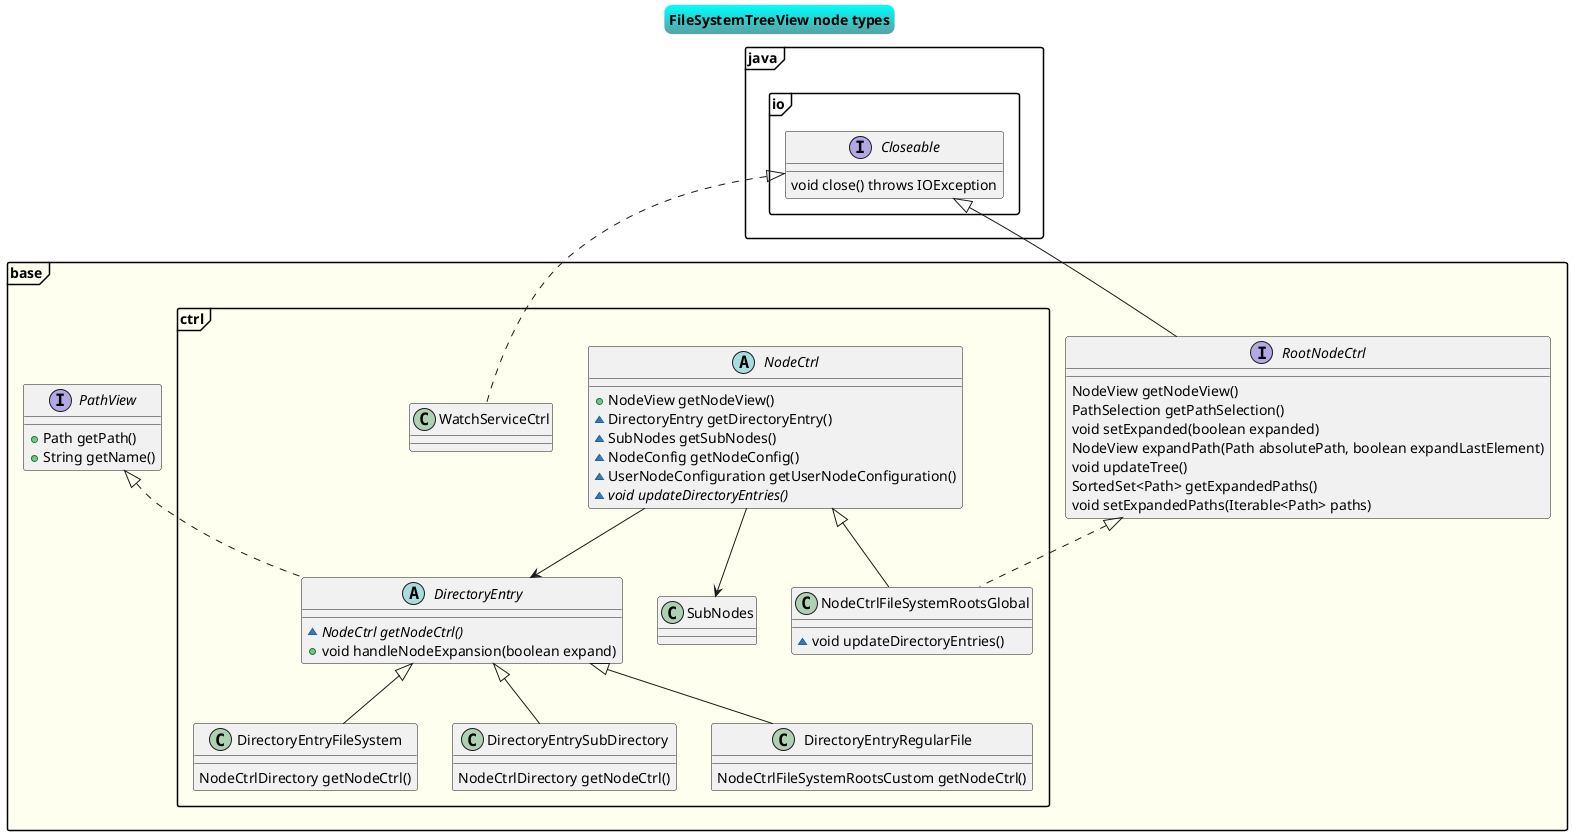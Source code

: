 ' FileSystemTreeView node types

@startuml

skinparam title {
	BorderRoundCorner 15
	BorderThickness 2
	BackgroundColor Aqua-CadetBlue
}

skinparam packageStyle Frame

title FileSystemTreeView node types

package java.io {

	interface Closeable {
		void close() throws IOException
	}
}

package base #Ivory {

	interface RootNodeCtrl

	interface PathView {
		+ Path getPath()
		+ String getName()
	}

	interface RootNodeCtrl extends java.io.Closeable {
		NodeView getNodeView()
		PathSelection getPathSelection()
		void setExpanded(boolean expanded)
		NodeView expandPath(Path absolutePath, boolean expandLastElement)
		void updateTree()
		SortedSet<Path> getExpandedPaths()
		void setExpandedPaths(Iterable<Path> paths)
	}
}

package base.ctrl {

	abstract class DirectoryEntry implements base.PathView {

		{abstract} ~ NodeCtrl getNodeCtrl()
		+ void handleNodeExpansion(boolean expand)
	}

	class DirectoryEntryFileSystem extends DirectoryEntry {
		NodeCtrlDirectory getNodeCtrl()
	}

	class DirectoryEntrySubDirectory extends DirectoryEntry {
		NodeCtrlDirectory getNodeCtrl()
	}

	class DirectoryEntryRegularFile extends DirectoryEntry {
		NodeCtrlFileSystemRootsCustom getNodeCtrl()
	}

	abstract class NodeCtrl {
		+NodeView getNodeView()
		~ DirectoryEntry getDirectoryEntry()
		~ SubNodes getSubNodes()
		~ NodeConfig getNodeConfig()
		~ UserNodeConfiguration getUserNodeConfiguration()
		{abstract} ~ void updateDirectoryEntries()
	}

	NodeCtrl --> DirectoryEntry
	NodeCtrl --> SubNodes

	class NodeCtrlFileSystemRootsGlobal extends NodeCtrl implements base.RootNodeCtrl {
		~ void updateDirectoryEntries()
	}

	class WatchServiceCtrl implements java.io.Closeable
}

@enduml

